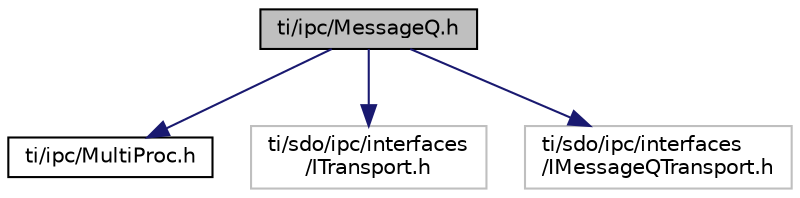 digraph "ti/ipc/MessageQ.h"
{
  edge [fontname="Helvetica",fontsize="10",labelfontname="Helvetica",labelfontsize="10"];
  node [fontname="Helvetica",fontsize="10",shape=record];
  Node1 [label="ti/ipc/MessageQ.h",height=0.2,width=0.4,color="black", fillcolor="grey75", style="filled", fontcolor="black"];
  Node1 -> Node2 [color="midnightblue",fontsize="10",style="solid",fontname="Helvetica"];
  Node2 [label="ti/ipc/MultiProc.h",height=0.2,width=0.4,color="black", fillcolor="white", style="filled",URL="$_multi_proc_8h.html",tooltip="Processor ID Manager. "];
  Node1 -> Node3 [color="midnightblue",fontsize="10",style="solid",fontname="Helvetica"];
  Node3 [label="ti/sdo/ipc/interfaces\l/ITransport.h",height=0.2,width=0.4,color="grey75", fillcolor="white", style="filled"];
  Node1 -> Node4 [color="midnightblue",fontsize="10",style="solid",fontname="Helvetica"];
  Node4 [label="ti/sdo/ipc/interfaces\l/IMessageQTransport.h",height=0.2,width=0.4,color="grey75", fillcolor="white", style="filled"];
}
